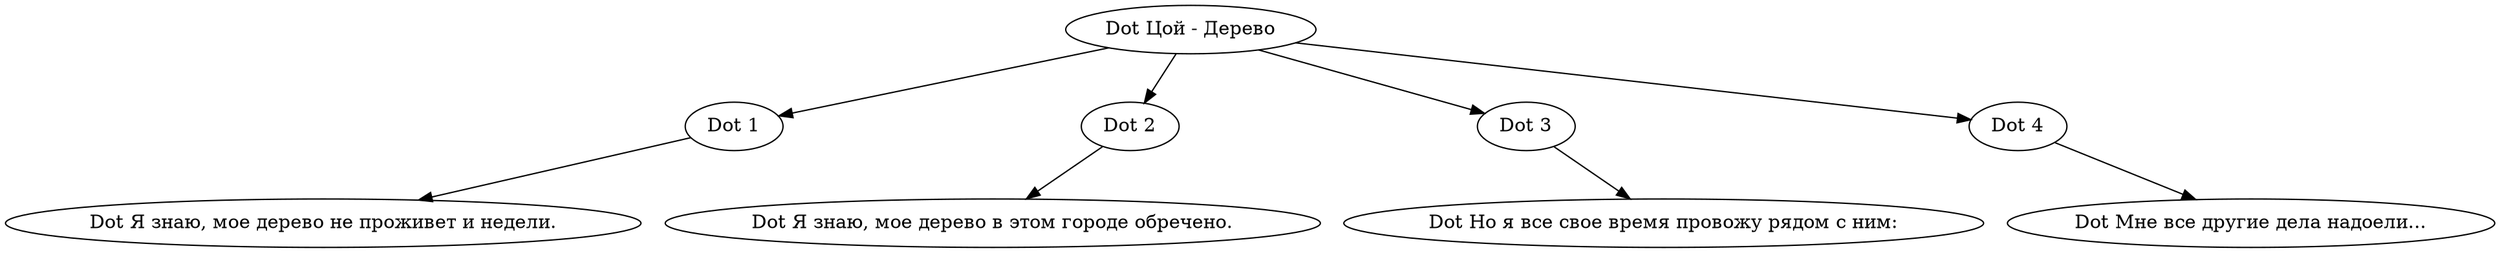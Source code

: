 // The TreeSong Table
digraph {
	x [label="Dot Цой - Дерево"]
	a [label="Dot Я знаю, мое дерево не проживет и недели."]
	b [label="Dot 1"]
	c [label="Dot Я знаю, мое дерево в этом городе обречено."]
	d [label="Dot 2"]
	e [label="Dot Но я все свое время провожу рядом с ним:"]
	f [label="Dot 3"]
	g [label="Dot Мне все другие дела надоели..."]
	h [label="Dot 4"]
	b -> a
	d -> c
	f -> e
	h -> g
	x -> b
	x -> d
	x -> f
	x -> h
}
